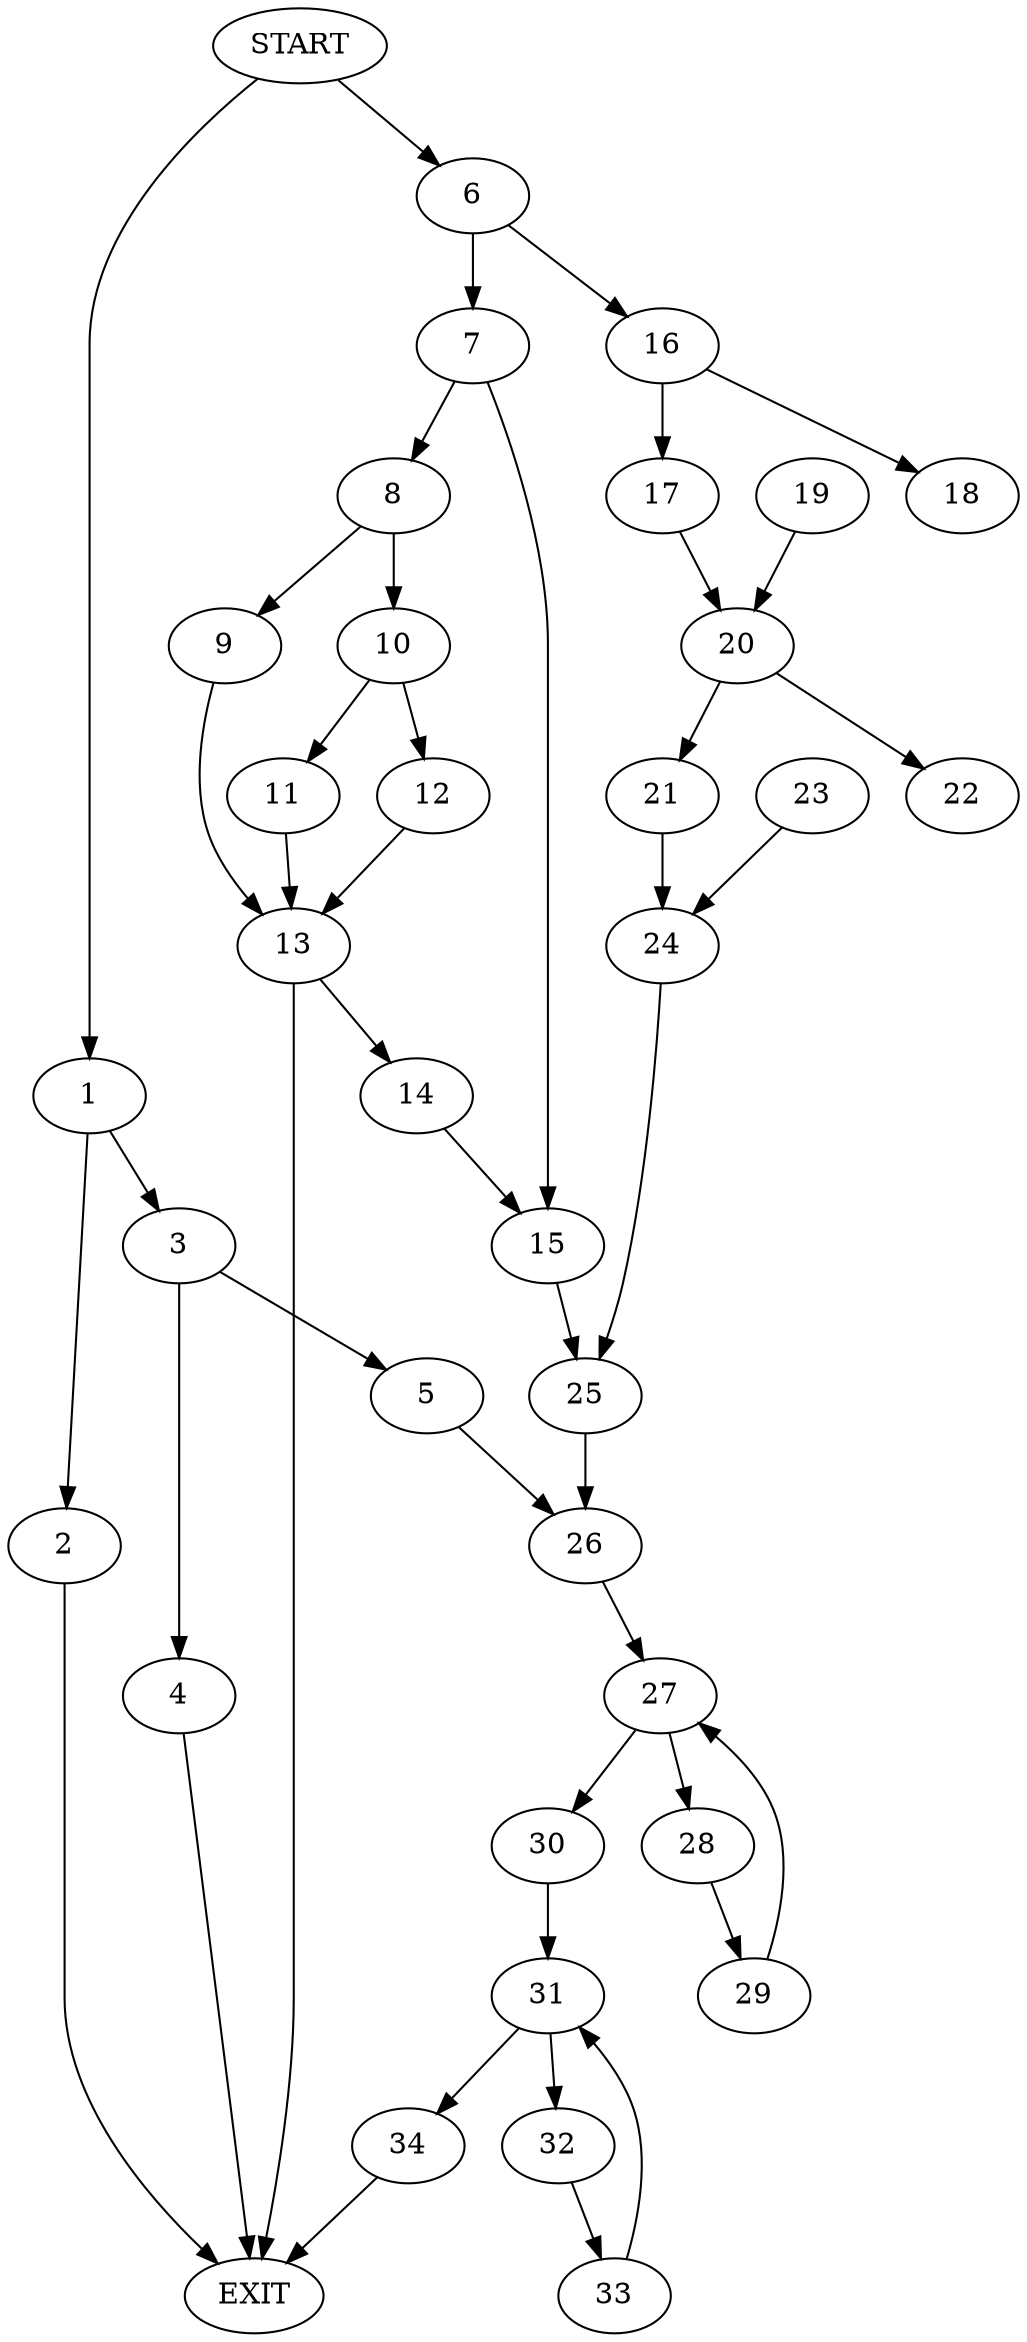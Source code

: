 digraph { 
0 [label="START"];
1;
2;
3;
4;
5;
6;
7;
8;
9;
10;
11;
12;
13;
14;
15;
16;
17;
18;
19;
20;
21;
22;
23;
24;
25;
26;
27;
28;
29;
30;
31;
32;
33;
34;
35[label="EXIT"];
0 -> 1;
0 -> 6;
1 -> 2;
1 -> 3;
2 -> 35;
3 -> 4;
3 -> 5;
4 -> 35;
5 -> 26;
6 -> 7;
6 -> 16;
7 -> 8;
7 -> 15;
8 -> 9;
8 -> 10;
9 -> 13;
10 -> 11;
10 -> 12;
11 -> 13;
12 -> 13;
13 -> 35;
13 -> 14;
14 -> 15;
15 -> 25;
16 -> 17;
16 -> 18;
17 -> 20;
19 -> 20;
20 -> 21;
20 -> 22;
21 -> 24;
23 -> 24;
24 -> 25;
25 -> 26;
26 -> 27;
27 -> 28;
27 -> 30;
28 -> 29;
29 -> 27;
30 -> 31;
31 -> 32;
31 -> 34;
32 -> 33;
33 -> 31;
34 -> 35;
}